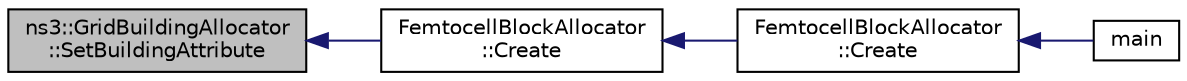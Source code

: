 digraph "ns3::GridBuildingAllocator::SetBuildingAttribute"
{
  edge [fontname="Helvetica",fontsize="10",labelfontname="Helvetica",labelfontsize="10"];
  node [fontname="Helvetica",fontsize="10",shape=record];
  rankdir="LR";
  Node1 [label="ns3::GridBuildingAllocator\l::SetBuildingAttribute",height=0.2,width=0.4,color="black", fillcolor="grey75", style="filled", fontcolor="black"];
  Node1 -> Node2 [dir="back",color="midnightblue",fontsize="10",style="solid"];
  Node2 [label="FemtocellBlockAllocator\l::Create",height=0.2,width=0.4,color="black", fillcolor="white", style="filled",URL="$dd/d6a/classFemtocellBlockAllocator.html#ac3f3dd07dae696b6991e9d483e4fffe5"];
  Node2 -> Node3 [dir="back",color="midnightblue",fontsize="10",style="solid"];
  Node3 [label="FemtocellBlockAllocator\l::Create",height=0.2,width=0.4,color="black", fillcolor="white", style="filled",URL="$dd/d6a/classFemtocellBlockAllocator.html#a2171808c3f563b2b18858fa15efc5c5e"];
  Node3 -> Node4 [dir="back",color="midnightblue",fontsize="10",style="solid"];
  Node4 [label="main",height=0.2,width=0.4,color="black", fillcolor="white", style="filled",URL="$da/d10/lena-dual-stripe_8cc.html#a0ddf1224851353fc92bfbff6f499fa97"];
}
